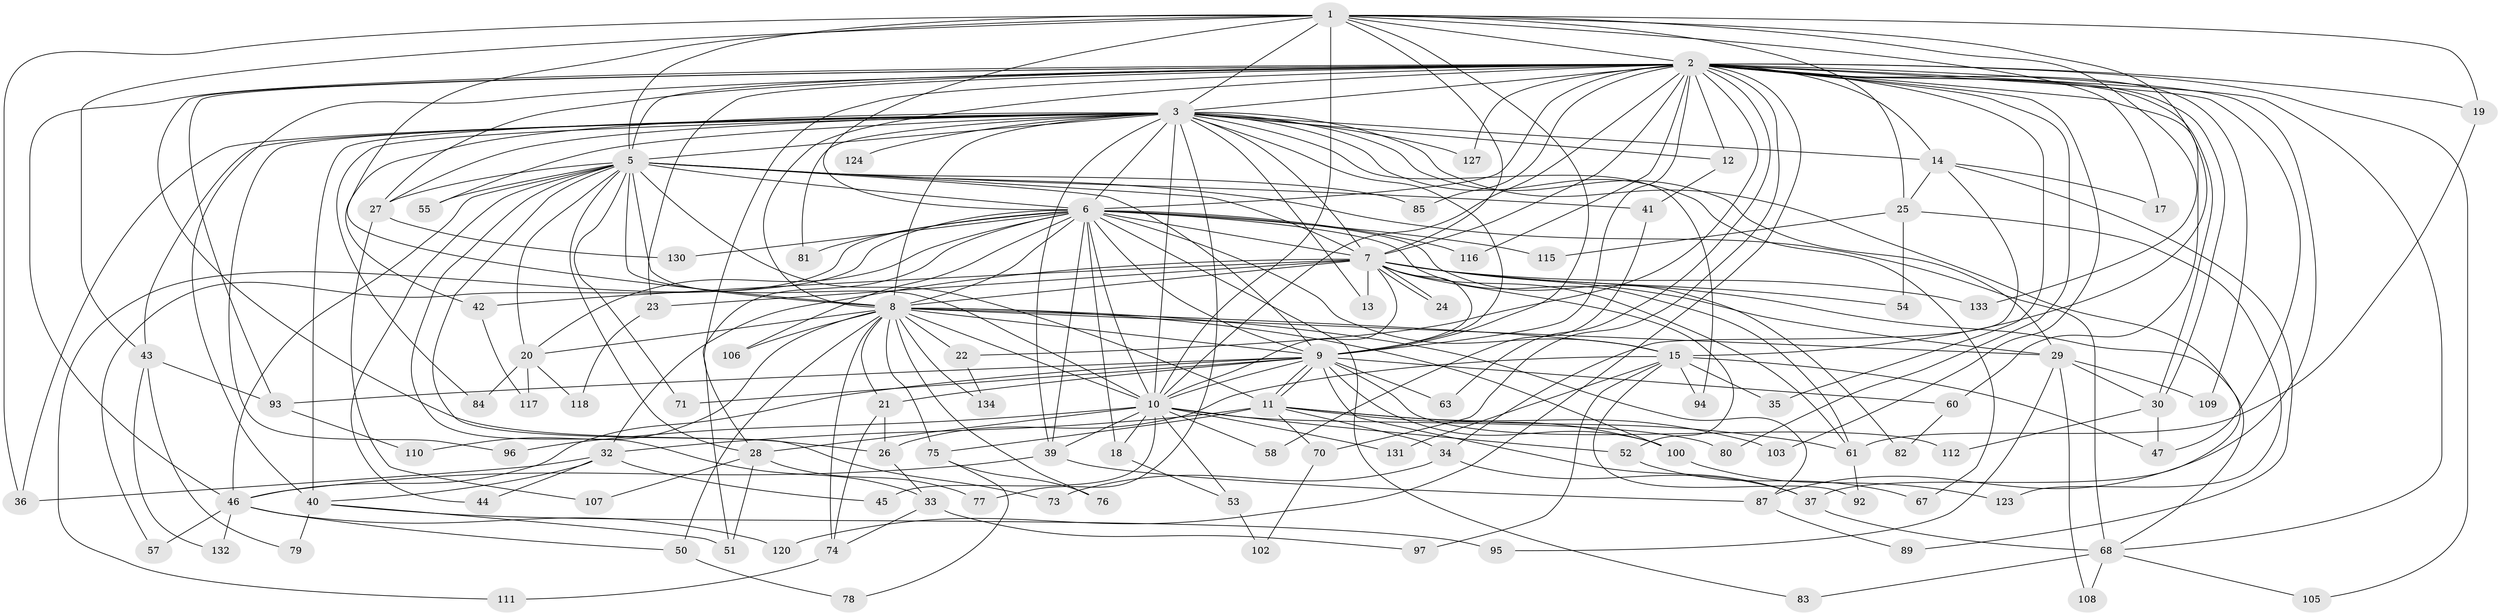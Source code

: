 // Generated by graph-tools (version 1.1) at 2025/51/02/27/25 19:51:52]
// undirected, 103 vertices, 247 edges
graph export_dot {
graph [start="1"]
  node [color=gray90,style=filled];
  1 [super="+65"];
  2 [super="+16"];
  3 [super="+4"];
  5 [super="+86"];
  6 [super="+135"];
  7 [super="+88"];
  8 [super="+98"];
  9 [super="+113"];
  10 [super="+136"];
  11 [super="+31"];
  12 [super="+38"];
  13;
  14;
  15 [super="+91"];
  17;
  18;
  19;
  20 [super="+59"];
  21;
  22;
  23;
  24;
  25;
  26 [super="+104"];
  27 [super="+126"];
  28 [super="+56"];
  29 [super="+49"];
  30 [super="+66"];
  32 [super="+64"];
  33;
  34;
  35;
  36 [super="+122"];
  37 [super="+69"];
  39 [super="+90"];
  40 [super="+125"];
  41;
  42;
  43 [super="+121"];
  44;
  45;
  46 [super="+62"];
  47 [super="+48"];
  50;
  51 [super="+114"];
  52;
  53;
  54;
  55;
  57;
  58;
  60;
  61 [super="+99"];
  63;
  67;
  68 [super="+72"];
  70;
  71;
  73;
  74 [super="+119"];
  75;
  76;
  77;
  78;
  79;
  80;
  81;
  82;
  83;
  84 [super="+129"];
  85;
  87 [super="+128"];
  89;
  92;
  93;
  94;
  95;
  96;
  97;
  100 [super="+101"];
  102;
  103;
  105;
  106;
  107;
  108;
  109;
  110;
  111;
  112;
  115;
  116;
  117;
  118;
  120;
  123;
  124;
  127;
  130;
  131;
  132;
  133;
  134;
  1 -- 2;
  1 -- 3 [weight=3];
  1 -- 5;
  1 -- 6;
  1 -- 7;
  1 -- 8;
  1 -- 9;
  1 -- 10;
  1 -- 17;
  1 -- 19;
  1 -- 25;
  1 -- 36;
  1 -- 43;
  1 -- 133;
  1 -- 15;
  2 -- 3 [weight=3];
  2 -- 5;
  2 -- 6;
  2 -- 7;
  2 -- 8;
  2 -- 9 [weight=2];
  2 -- 10;
  2 -- 14;
  2 -- 19;
  2 -- 22;
  2 -- 26;
  2 -- 28;
  2 -- 30;
  2 -- 30;
  2 -- 35;
  2 -- 40;
  2 -- 60;
  2 -- 63;
  2 -- 70;
  2 -- 80;
  2 -- 85;
  2 -- 87;
  2 -- 103;
  2 -- 105;
  2 -- 109;
  2 -- 116;
  2 -- 120;
  2 -- 127;
  2 -- 68;
  2 -- 46;
  2 -- 23;
  2 -- 93;
  2 -- 12;
  2 -- 47;
  2 -- 27;
  3 -- 5 [weight=2];
  3 -- 6 [weight=2];
  3 -- 7 [weight=2];
  3 -- 8 [weight=2];
  3 -- 9 [weight=2];
  3 -- 10 [weight=3];
  3 -- 12 [weight=2];
  3 -- 39;
  3 -- 40 [weight=2];
  3 -- 42;
  3 -- 55;
  3 -- 124 [weight=2];
  3 -- 67;
  3 -- 13;
  3 -- 14;
  3 -- 77;
  3 -- 81;
  3 -- 84;
  3 -- 27;
  3 -- 29 [weight=2];
  3 -- 94;
  3 -- 96;
  3 -- 36;
  3 -- 37;
  3 -- 43;
  3 -- 127;
  5 -- 6;
  5 -- 7;
  5 -- 8;
  5 -- 9;
  5 -- 10;
  5 -- 20;
  5 -- 27;
  5 -- 28;
  5 -- 33;
  5 -- 41;
  5 -- 44;
  5 -- 46;
  5 -- 55;
  5 -- 71;
  5 -- 73;
  5 -- 85;
  5 -- 68;
  5 -- 11;
  6 -- 7;
  6 -- 8;
  6 -- 9;
  6 -- 10;
  6 -- 15;
  6 -- 18;
  6 -- 51;
  6 -- 57;
  6 -- 81;
  6 -- 82;
  6 -- 83;
  6 -- 106;
  6 -- 111;
  6 -- 115;
  6 -- 116;
  6 -- 130;
  6 -- 39;
  6 -- 20;
  6 -- 61;
  7 -- 8;
  7 -- 9;
  7 -- 10;
  7 -- 13;
  7 -- 23;
  7 -- 24;
  7 -- 24;
  7 -- 29;
  7 -- 32;
  7 -- 42;
  7 -- 52;
  7 -- 54;
  7 -- 133;
  7 -- 61;
  7 -- 68;
  8 -- 9;
  8 -- 10;
  8 -- 15;
  8 -- 20;
  8 -- 21;
  8 -- 22;
  8 -- 50;
  8 -- 75;
  8 -- 76;
  8 -- 87;
  8 -- 106;
  8 -- 110;
  8 -- 134;
  8 -- 29;
  8 -- 74;
  8 -- 100;
  9 -- 10;
  9 -- 11;
  9 -- 11;
  9 -- 21;
  9 -- 37;
  9 -- 60;
  9 -- 63;
  9 -- 71;
  9 -- 93;
  9 -- 100;
  9 -- 112;
  9 -- 46;
  10 -- 18;
  10 -- 39;
  10 -- 45;
  10 -- 52;
  10 -- 53;
  10 -- 58;
  10 -- 80;
  10 -- 96;
  10 -- 131;
  10 -- 28;
  11 -- 103;
  11 -- 32;
  11 -- 34;
  11 -- 100;
  11 -- 70;
  11 -- 75;
  11 -- 61;
  12 -- 41;
  14 -- 17;
  14 -- 25;
  14 -- 34;
  14 -- 89;
  15 -- 35;
  15 -- 47;
  15 -- 92;
  15 -- 94;
  15 -- 97;
  15 -- 131;
  15 -- 26;
  18 -- 53;
  19 -- 61;
  20 -- 84 [weight=2];
  20 -- 118;
  20 -- 117;
  21 -- 26;
  21 -- 74;
  22 -- 134;
  23 -- 118;
  25 -- 54;
  25 -- 115;
  25 -- 123;
  26 -- 33;
  27 -- 107;
  27 -- 130;
  28 -- 51;
  28 -- 107;
  28 -- 77;
  29 -- 108;
  29 -- 109;
  29 -- 95;
  29 -- 30;
  30 -- 47;
  30 -- 112;
  32 -- 44;
  32 -- 45;
  32 -- 40;
  32 -- 36;
  33 -- 74;
  33 -- 97;
  34 -- 73;
  34 -- 37;
  37 -- 68;
  39 -- 87;
  39 -- 46;
  40 -- 79;
  40 -- 95;
  40 -- 51;
  41 -- 58;
  42 -- 117;
  43 -- 79;
  43 -- 132;
  43 -- 93;
  46 -- 50;
  46 -- 57;
  46 -- 120;
  46 -- 132;
  50 -- 78;
  52 -- 67;
  53 -- 102;
  60 -- 82;
  61 -- 92;
  68 -- 83;
  68 -- 108;
  68 -- 105;
  70 -- 102;
  74 -- 111;
  75 -- 76;
  75 -- 78;
  87 -- 89;
  93 -- 110;
  100 -- 123;
}
